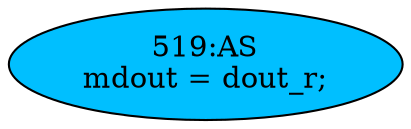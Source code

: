 strict digraph "" {
	node [label="\N"];
	"519:AS"	 [ast="<pyverilog.vparser.ast.Assign object at 0x7fa020e95950>",
		def_var="['mdout']",
		fillcolor=deepskyblue,
		label="519:AS
mdout = dout_r;",
		statements="[]",
		style=filled,
		typ=Assign,
		use_var="['dout_r']"];
}
